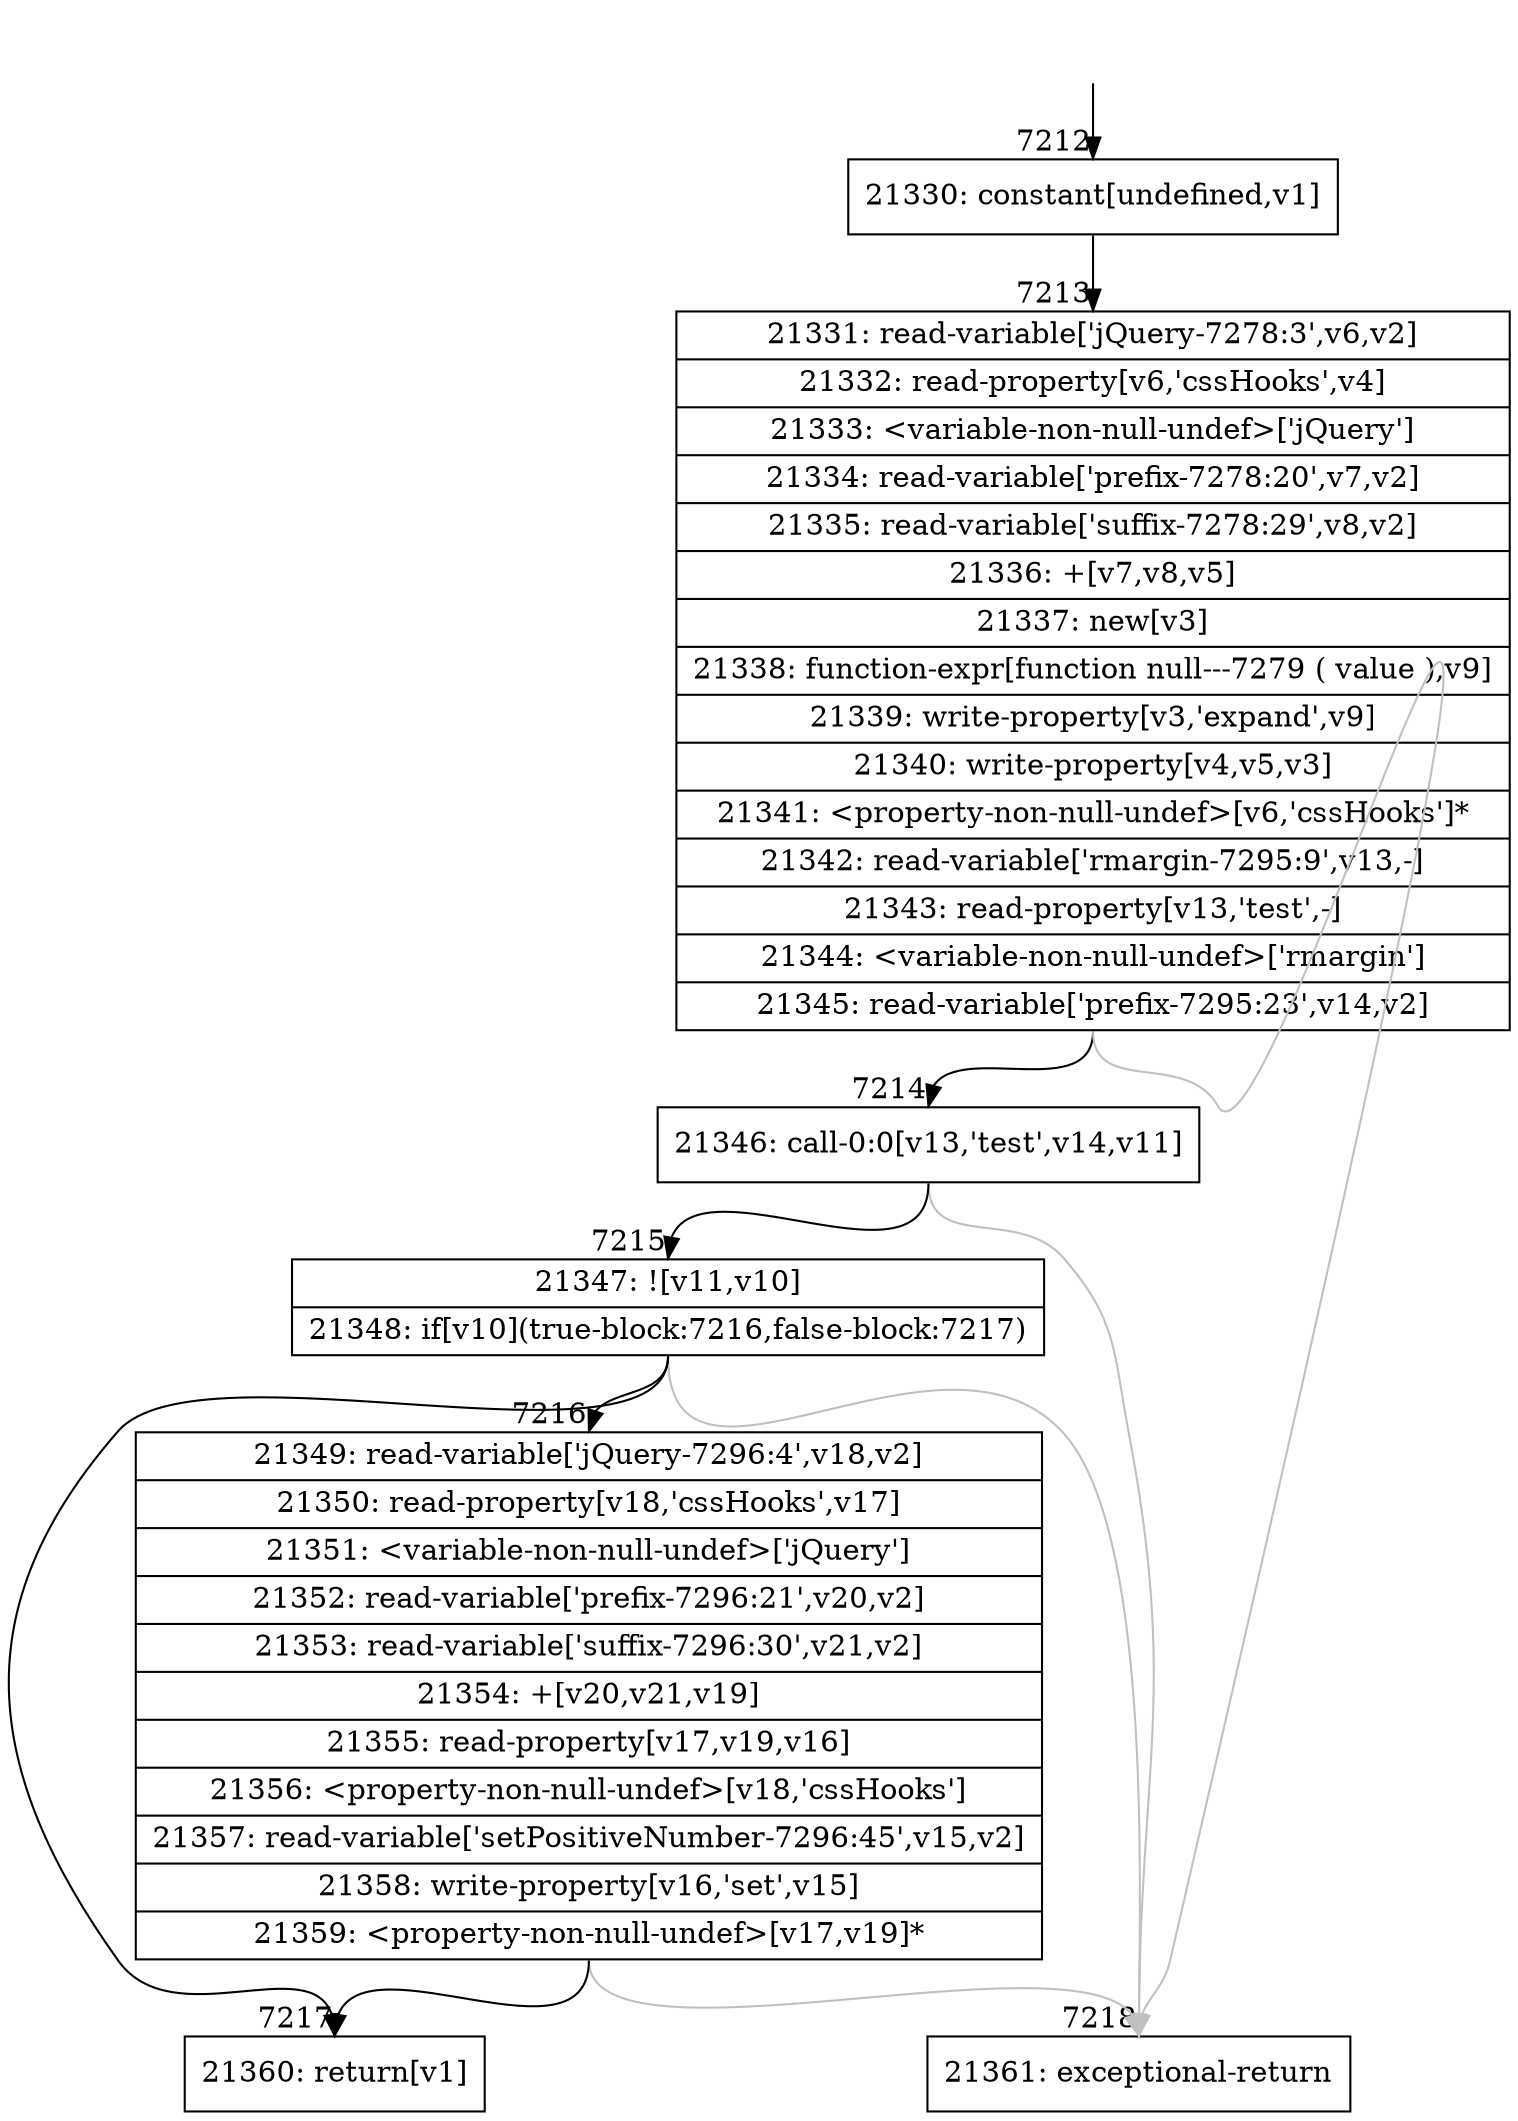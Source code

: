 digraph {
rankdir="TD"
BB_entry451[shape=none,label=""];
BB_entry451 -> BB7212 [tailport=s, headport=n, headlabel="    7212"]
BB7212 [shape=record label="{21330: constant[undefined,v1]}" ] 
BB7212 -> BB7213 [tailport=s, headport=n, headlabel="      7213"]
BB7213 [shape=record label="{21331: read-variable['jQuery-7278:3',v6,v2]|21332: read-property[v6,'cssHooks',v4]|21333: \<variable-non-null-undef\>['jQuery']|21334: read-variable['prefix-7278:20',v7,v2]|21335: read-variable['suffix-7278:29',v8,v2]|21336: +[v7,v8,v5]|21337: new[v3]|21338: function-expr[function null---7279 ( value ),v9]|21339: write-property[v3,'expand',v9]|21340: write-property[v4,v5,v3]|21341: \<property-non-null-undef\>[v6,'cssHooks']*|21342: read-variable['rmargin-7295:9',v13,-]|21343: read-property[v13,'test',-]|21344: \<variable-non-null-undef\>['rmargin']|21345: read-variable['prefix-7295:23',v14,v2]}" ] 
BB7213 -> BB7214 [tailport=s, headport=n, headlabel="      7214"]
BB7213 -> BB7218 [tailport=s, headport=n, color=gray, headlabel="      7218"]
BB7214 [shape=record label="{21346: call-0:0[v13,'test',v14,v11]}" ] 
BB7214 -> BB7215 [tailport=s, headport=n, headlabel="      7215"]
BB7214 -> BB7218 [tailport=s, headport=n, color=gray]
BB7215 [shape=record label="{21347: ![v11,v10]|21348: if[v10](true-block:7216,false-block:7217)}" ] 
BB7215 -> BB7216 [tailport=s, headport=n, headlabel="      7216"]
BB7215 -> BB7217 [tailport=s, headport=n, headlabel="      7217"]
BB7215 -> BB7218 [tailport=s, headport=n, color=gray]
BB7216 [shape=record label="{21349: read-variable['jQuery-7296:4',v18,v2]|21350: read-property[v18,'cssHooks',v17]|21351: \<variable-non-null-undef\>['jQuery']|21352: read-variable['prefix-7296:21',v20,v2]|21353: read-variable['suffix-7296:30',v21,v2]|21354: +[v20,v21,v19]|21355: read-property[v17,v19,v16]|21356: \<property-non-null-undef\>[v18,'cssHooks']|21357: read-variable['setPositiveNumber-7296:45',v15,v2]|21358: write-property[v16,'set',v15]|21359: \<property-non-null-undef\>[v17,v19]*}" ] 
BB7216 -> BB7217 [tailport=s, headport=n]
BB7216 -> BB7218 [tailport=s, headport=n, color=gray]
BB7217 [shape=record label="{21360: return[v1]}" ] 
BB7218 [shape=record label="{21361: exceptional-return}" ] 
}
